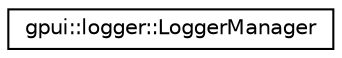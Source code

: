 digraph "Graphical Class Hierarchy"
{
 // LATEX_PDF_SIZE
  edge [fontname="Helvetica",fontsize="10",labelfontname="Helvetica",labelfontsize="10"];
  node [fontname="Helvetica",fontsize="10",shape=record];
  rankdir="LR";
  Node0 [label="gpui::logger::LoggerManager",height=0.2,width=0.4,color="black", fillcolor="white", style="filled",URL="$classgpui_1_1logger_1_1_logger_manager.html",tooltip="Class for managing loggers."];
}
